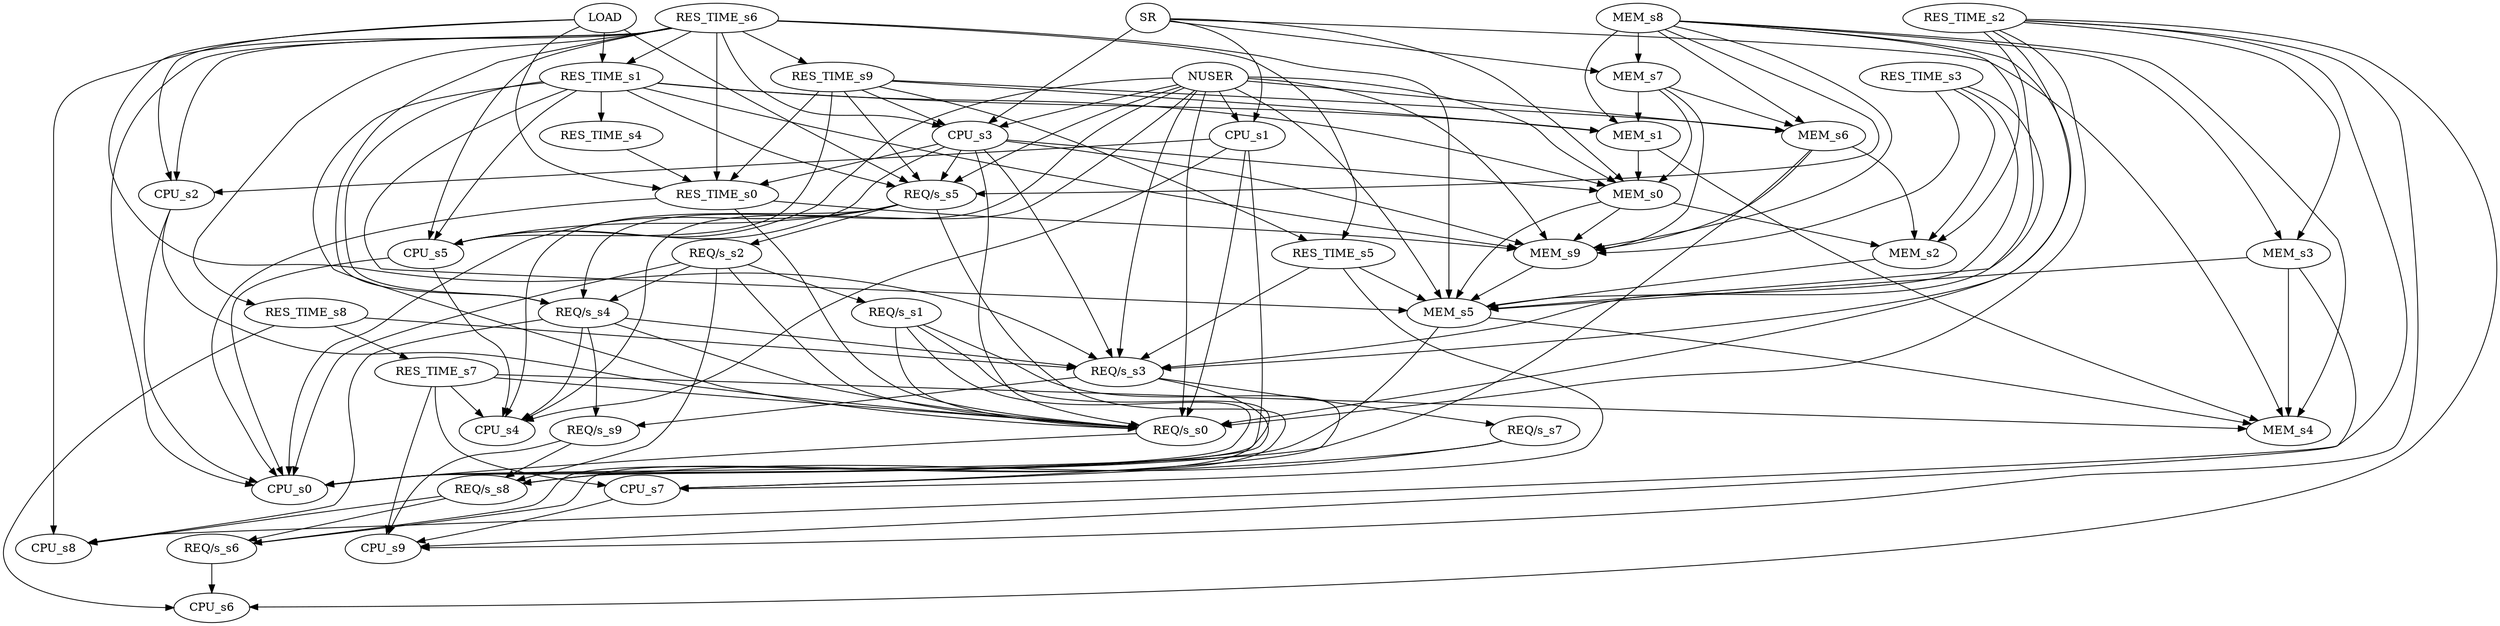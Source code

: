 strict digraph "" {
	NUSER -> "REQ/s_s0"	[weight=2.2177841056753334];
	NUSER -> MEM_s0	[weight=-1.2747193111444188];
	NUSER -> CPU_s1	[weight=5.7666785049890095];
	NUSER -> "REQ/s_s3"	[weight=0.48429213781678077];
	NUSER -> CPU_s3	[weight=2.306646858964407];
	NUSER -> "REQ/s_s4"	[weight=0.41349780349111476];
	NUSER -> CPU_s4	[weight=-0.373261886006937];
	NUSER -> "REQ/s_s5"	[weight=1.2298603046655194];
	NUSER -> CPU_s5	[weight=-0.48467389024687374];
	NUSER -> MEM_s5	[weight=-0.728876091517304];
	NUSER -> MEM_s6	[weight=0.4285312941435116];
	NUSER -> MEM_s9	[weight=-1.1957779220239848];
	LOAD -> RES_TIME_s0	[weight=0.5376953857042445];
	LOAD -> RES_TIME_s1	[weight=-0.3762316409957909];
	LOAD -> CPU_s2	[weight=-0.4922774685080743];
	LOAD -> "REQ/s_s3"	[weight=0.3798605882586395];
	LOAD -> "REQ/s_s5"	[weight=-2.096158266239108];
	SR -> MEM_s0	[weight=-0.4021481337861982];
	SR -> CPU_s1	[weight=0.9110382513661198];
	SR -> CPU_s3	[weight=0.345241881787659];
	SR -> MEM_s4	[weight=0.4972375696894957];
	SR -> MEM_s7	[weight=0.31662593820910967];
	"REQ/s_s0" -> CPU_s0	[weight=0.35908499767134394];
	RES_TIME_s0 -> "REQ/s_s0"	[weight=-0.43080948202639435];
	RES_TIME_s0 -> CPU_s0	[weight=0.7526589061497866];
	RES_TIME_s0 -> MEM_s9	[weight=0.5015766052168779];
	MEM_s0 -> MEM_s2	[weight=0.5164858981473283];
	MEM_s0 -> MEM_s5	[weight=-0.32318703053702386];
	MEM_s0 -> MEM_s9	[weight=-0.4075980310830293];
	"REQ/s_s1" -> "REQ/s_s0"	[weight=-1.2377753550990331];
	"REQ/s_s1" -> CPU_s0	[weight=-1.9330254167380043];
	"REQ/s_s1" -> "REQ/s_s6"	[weight=0.5791205247794549];
	"REQ/s_s1" -> CPU_s7	[weight=-0.3553848851182485];
	RES_TIME_s1 -> "REQ/s_s0"	[weight=-0.909225276756742];
	RES_TIME_s1 -> MEM_s0	[weight=0.7228636394216422];
	RES_TIME_s1 -> MEM_s1	[weight=0.7158289600281];
	RES_TIME_s1 -> "REQ/s_s4"	[weight=-0.3046049240586232];
	RES_TIME_s1 -> RES_TIME_s4	[weight=1.0565095318726236];
	RES_TIME_s1 -> "REQ/s_s5"	[weight=0.6315800639980745];
	RES_TIME_s1 -> CPU_s5	[weight=0.36168397096688404];
	RES_TIME_s1 -> MEM_s5	[weight=0.44839588090073973];
	RES_TIME_s1 -> MEM_s9	[weight=0.9952429771631555];
	CPU_s1 -> "REQ/s_s0"	[weight=0.529483024037445];
	CPU_s1 -> CPU_s0	[weight=1.0557359365670802];
	CPU_s1 -> CPU_s2	[weight=1.1986411287560461];
	CPU_s1 -> CPU_s4	[weight=0.683497015865295];
	MEM_s1 -> MEM_s0	[weight=1.3975688616023108];
	MEM_s1 -> MEM_s4	[weight=0.6504054819395662];
	"REQ/s_s2" -> "REQ/s_s0"	[weight=-1.2396411961123919];
	"REQ/s_s2" -> CPU_s0	[weight=-2.154961432354329];
	"REQ/s_s2" -> "REQ/s_s1"	[weight=0.5716211344476628];
	"REQ/s_s2" -> "REQ/s_s4"	[weight=0.4285790179252414];
	"REQ/s_s2" -> "REQ/s_s8"	[weight=-0.42127005098627957];
	RES_TIME_s2 -> "REQ/s_s0"	[weight=-1.7971432886733538];
	RES_TIME_s2 -> "REQ/s_s3"	[weight=-0.4677117153752744];
	RES_TIME_s2 -> MEM_s3	[weight=0.4830123277024673];
	RES_TIME_s2 -> MEM_s5	[weight=-1.961220706002615];
	RES_TIME_s2 -> CPU_s6	[weight=0.7030563845137023];
	RES_TIME_s2 -> CPU_s8	[weight=-0.8536888385802022];
	RES_TIME_s2 -> CPU_s9	[weight=-0.5710635994083194];
	CPU_s2 -> "REQ/s_s0"	[weight=0.7632772741827363];
	CPU_s2 -> CPU_s0	[weight=0.7788524394023675];
	MEM_s2 -> MEM_s5	[weight=0.5621156095974194];
	"REQ/s_s3" -> "REQ/s_s7"	[weight=0.5895209354915889];
	"REQ/s_s3" -> "REQ/s_s8"	[weight=0.6975420774776974];
	"REQ/s_s3" -> "REQ/s_s9"	[weight=0.41895155835922204];
	RES_TIME_s3 -> MEM_s2	[weight=-1.6120302720046928];
	RES_TIME_s3 -> "REQ/s_s3"	[weight=-4.989768840093372];
	RES_TIME_s3 -> MEM_s5	[weight=-4.039220395483353];
	RES_TIME_s3 -> MEM_s9	[weight=-12.688828232453274];
	CPU_s3 -> "REQ/s_s0"	[weight=-0.49202538608390356];
	CPU_s3 -> RES_TIME_s0	[weight=-0.4494318921847178];
	CPU_s3 -> MEM_s0	[weight=0.5531188557164047];
	CPU_s3 -> "REQ/s_s3"	[weight=0.7469304099189984];
	CPU_s3 -> "REQ/s_s5"	[weight=1.0049343837684468];
	CPU_s3 -> CPU_s5	[weight=0.591711093696978];
	CPU_s3 -> MEM_s9	[weight=0.30225708339195956];
	MEM_s3 -> MEM_s4	[weight=2.5939408585541286];
	MEM_s3 -> MEM_s5	[weight=-0.68996453592302];
	MEM_s3 -> CPU_s9	[weight=0.403455013399589];
	"REQ/s_s4" -> "REQ/s_s0"	[weight=-0.711044507685892];
	"REQ/s_s4" -> "REQ/s_s3"	[weight=0.5098333956186345];
	"REQ/s_s4" -> CPU_s4	[weight=2.0119120377677326];
	"REQ/s_s4" -> CPU_s8	[weight=-0.3689536782077724];
	"REQ/s_s4" -> "REQ/s_s9"	[weight=0.4002835732028439];
	RES_TIME_s4 -> RES_TIME_s0	[weight=-0.9830883684098177];
	"REQ/s_s5" -> CPU_s0	[weight=1.9048628179492586];
	"REQ/s_s5" -> "REQ/s_s2"	[weight=0.9515873081268906];
	"REQ/s_s5" -> CPU_s4	[weight=-1.223872537411993];
	"REQ/s_s5" -> CPU_s5	[weight=1.5270179580700765];
	"REQ/s_s5" -> "REQ/s_s6"	[weight=0.7272722050837399];
	RES_TIME_s5 -> "REQ/s_s3"	[weight=1.5683733038356529];
	RES_TIME_s5 -> MEM_s5	[weight=5.578382453095988];
	RES_TIME_s5 -> CPU_s7	[weight=-4.074213106499797];
	CPU_s5 -> CPU_s0	[weight=-1.3783148086551824];
	CPU_s5 -> CPU_s4	[weight=0.7994095966977968];
	MEM_s5 -> CPU_s0	[weight=-0.4670976558215315];
	MEM_s5 -> MEM_s4	[weight=0.3145273427295565];
	"REQ/s_s6" -> CPU_s6	[weight=1.2075588258340746];
	RES_TIME_s6 -> RES_TIME_s0	[weight=22.689986949625794];
	RES_TIME_s6 -> CPU_s0	[weight=-29.996696745879007];
	RES_TIME_s6 -> RES_TIME_s1	[weight=3.0802322871549936];
	RES_TIME_s6 -> CPU_s2	[weight=1.8956332633161204];
	RES_TIME_s6 -> CPU_s3	[weight=-2.72739197935204];
	RES_TIME_s6 -> "REQ/s_s4"	[weight=-1.6062378220659361];
	RES_TIME_s6 -> RES_TIME_s5	[weight=0.42106591076027117];
	RES_TIME_s6 -> CPU_s5	[weight=1.0531310338549318];
	RES_TIME_s6 -> MEM_s5	[weight=6.948314074636831];
	RES_TIME_s6 -> RES_TIME_s8	[weight=0.36347359029777443];
	RES_TIME_s6 -> CPU_s8	[weight=2.4872700816801894];
	RES_TIME_s6 -> RES_TIME_s9	[weight=1.0101532656850467];
	MEM_s6 -> CPU_s0	[weight=0.4630641668206252];
	MEM_s6 -> MEM_s2	[weight=0.3956052609938338];
	MEM_s6 -> MEM_s9	[weight=0.6416744192900816];
	"REQ/s_s7" -> CPU_s7	[weight=2.049806621370439];
	"REQ/s_s7" -> "REQ/s_s8"	[weight=0.5963586206273814];
	RES_TIME_s7 -> "REQ/s_s0"	[weight=-8.297552007408795];
	RES_TIME_s7 -> CPU_s4	[weight=2.910673121353466];
	RES_TIME_s7 -> MEM_s4	[weight=0.4474036683975306];
	RES_TIME_s7 -> CPU_s7	[weight=6.143915140472033];
	RES_TIME_s7 -> CPU_s9	[weight=2.346616725817741];
	CPU_s7 -> CPU_s9	[weight=0.3762271660287443];
	MEM_s7 -> MEM_s0	[weight=-0.6365650106302175];
	MEM_s7 -> MEM_s1	[weight=1.5161636211597391];
	MEM_s7 -> MEM_s6	[weight=0.7358081027367962];
	MEM_s7 -> MEM_s9	[weight=0.3476478601811125];
	"REQ/s_s8" -> "REQ/s_s6"	[weight=-0.30576505387651015];
	"REQ/s_s8" -> CPU_s8	[weight=0.7933767608378443];
	RES_TIME_s8 -> "REQ/s_s3"	[weight=1.769567126989024];
	RES_TIME_s8 -> CPU_s6	[weight=-2.2488915968990324];
	RES_TIME_s8 -> RES_TIME_s7	[weight=0.8190472398885337];
	MEM_s8 -> "REQ/s_s0"	[weight=-1.3897188547740265];
	MEM_s8 -> MEM_s1	[weight=-2.981894606667188];
	MEM_s8 -> MEM_s2	[weight=-0.9053565631118873];
	MEM_s8 -> MEM_s3	[weight=0.8092770841051271];
	MEM_s8 -> MEM_s4	[weight=-2.1770366842018767];
	MEM_s8 -> "REQ/s_s5"	[weight=0.6491378693454007];
	MEM_s8 -> MEM_s6	[weight=0.9526249522667956];
	MEM_s8 -> MEM_s7	[weight=8.903594909216075];
	MEM_s8 -> MEM_s9	[weight=0.5621672971181016];
	"REQ/s_s9" -> "REQ/s_s8"	[weight=0.36048125798898106];
	"REQ/s_s9" -> CPU_s9	[weight=1.3115507626609033];
	RES_TIME_s9 -> RES_TIME_s0	[weight=14.70454532147622];
	RES_TIME_s9 -> MEM_s1	[weight=4.662899220074495];
	RES_TIME_s9 -> CPU_s3	[weight=-13.474997489707471];
	RES_TIME_s9 -> "REQ/s_s5"	[weight=-6.917266242570615];
	RES_TIME_s9 -> RES_TIME_s5	[weight=0.3816734232510365];
	RES_TIME_s9 -> CPU_s5	[weight=2.0612089735300176];
	RES_TIME_s9 -> MEM_s6	[weight=-3.413080409167542];
	MEM_s9 -> MEM_s5	[weight=0.6642819857784372];
}
